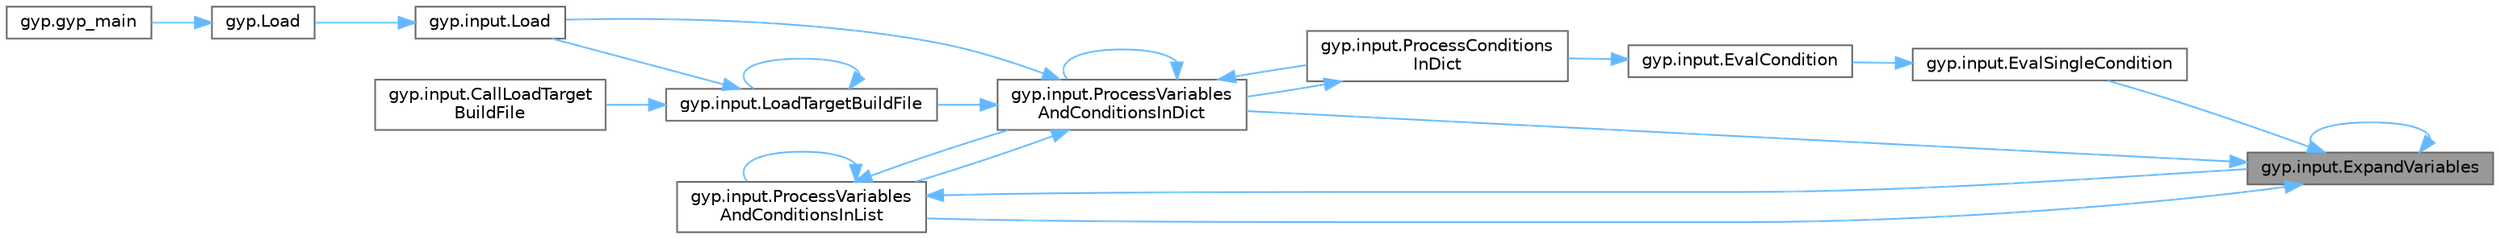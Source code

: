 digraph "gyp.input.ExpandVariables"
{
 // LATEX_PDF_SIZE
  bgcolor="transparent";
  edge [fontname=Helvetica,fontsize=10,labelfontname=Helvetica,labelfontsize=10];
  node [fontname=Helvetica,fontsize=10,shape=box,height=0.2,width=0.4];
  rankdir="RL";
  Node1 [id="Node000001",label="gyp.input.ExpandVariables",height=0.2,width=0.4,color="gray40", fillcolor="grey60", style="filled", fontcolor="black",tooltip=" "];
  Node1 -> Node2 [id="edge41_Node000001_Node000002",dir="back",color="steelblue1",style="solid",tooltip=" "];
  Node2 [id="Node000002",label="gyp.input.EvalSingleCondition",height=0.2,width=0.4,color="grey40", fillcolor="white", style="filled",URL="$namespacegyp_1_1input.html#a6e5ae1ee740658967284d9b066103301",tooltip=" "];
  Node2 -> Node3 [id="edge42_Node000002_Node000003",dir="back",color="steelblue1",style="solid",tooltip=" "];
  Node3 [id="Node000003",label="gyp.input.EvalCondition",height=0.2,width=0.4,color="grey40", fillcolor="white", style="filled",URL="$namespacegyp_1_1input.html#a45cb1ad5ab2c335c25578dd840ea9b37",tooltip=" "];
  Node3 -> Node4 [id="edge43_Node000003_Node000004",dir="back",color="steelblue1",style="solid",tooltip=" "];
  Node4 [id="Node000004",label="gyp.input.ProcessConditions\lInDict",height=0.2,width=0.4,color="grey40", fillcolor="white", style="filled",URL="$namespacegyp_1_1input.html#ae8e415a4784b37bae55b0d6660d956ee",tooltip=" "];
  Node4 -> Node5 [id="edge44_Node000004_Node000005",dir="back",color="steelblue1",style="solid",tooltip=" "];
  Node5 [id="Node000005",label="gyp.input.ProcessVariables\lAndConditionsInDict",height=0.2,width=0.4,color="grey40", fillcolor="white", style="filled",URL="$namespacegyp_1_1input.html#a320a7bb6191244f384cafe414b535bce",tooltip=" "];
  Node5 -> Node6 [id="edge45_Node000005_Node000006",dir="back",color="steelblue1",style="solid",tooltip=" "];
  Node6 [id="Node000006",label="gyp.input.Load",height=0.2,width=0.4,color="grey40", fillcolor="white", style="filled",URL="$namespacegyp_1_1input.html#ad90e79d4281c183f60968ae564a1a8b7",tooltip=" "];
  Node6 -> Node7 [id="edge46_Node000006_Node000007",dir="back",color="steelblue1",style="solid",tooltip=" "];
  Node7 [id="Node000007",label="gyp.Load",height=0.2,width=0.4,color="grey40", fillcolor="white", style="filled",URL="$namespacegyp.html#a0bc64fed18f77300277d691e72844798",tooltip=" "];
  Node7 -> Node8 [id="edge47_Node000007_Node000008",dir="back",color="steelblue1",style="solid",tooltip=" "];
  Node8 [id="Node000008",label="gyp.gyp_main",height=0.2,width=0.4,color="grey40", fillcolor="white", style="filled",URL="$namespacegyp.html#ad232b957228659b1c62ea8bb0e317901",tooltip=" "];
  Node5 -> Node9 [id="edge48_Node000005_Node000009",dir="back",color="steelblue1",style="solid",tooltip=" "];
  Node9 [id="Node000009",label="gyp.input.LoadTargetBuildFile",height=0.2,width=0.4,color="grey40", fillcolor="white", style="filled",URL="$namespacegyp_1_1input.html#a38b92f970d0c3fd3dc46270551165908",tooltip=" "];
  Node9 -> Node10 [id="edge49_Node000009_Node000010",dir="back",color="steelblue1",style="solid",tooltip=" "];
  Node10 [id="Node000010",label="gyp.input.CallLoadTarget\lBuildFile",height=0.2,width=0.4,color="grey40", fillcolor="white", style="filled",URL="$namespacegyp_1_1input.html#abda17efe6ce93f08fa61eb5d58b9ef22",tooltip=" "];
  Node9 -> Node6 [id="edge50_Node000009_Node000006",dir="back",color="steelblue1",style="solid",tooltip=" "];
  Node9 -> Node9 [id="edge51_Node000009_Node000009",dir="back",color="steelblue1",style="solid",tooltip=" "];
  Node5 -> Node4 [id="edge52_Node000005_Node000004",dir="back",color="steelblue1",style="solid",tooltip=" "];
  Node5 -> Node5 [id="edge53_Node000005_Node000005",dir="back",color="steelblue1",style="solid",tooltip=" "];
  Node5 -> Node11 [id="edge54_Node000005_Node000011",dir="back",color="steelblue1",style="solid",tooltip=" "];
  Node11 [id="Node000011",label="gyp.input.ProcessVariables\lAndConditionsInList",height=0.2,width=0.4,color="grey40", fillcolor="white", style="filled",URL="$namespacegyp_1_1input.html#a87eefb82a85e2ad2143a865f42458f50",tooltip=" "];
  Node11 -> Node1 [id="edge55_Node000011_Node000001",dir="back",color="steelblue1",style="solid",tooltip=" "];
  Node11 -> Node5 [id="edge56_Node000011_Node000005",dir="back",color="steelblue1",style="solid",tooltip=" "];
  Node11 -> Node11 [id="edge57_Node000011_Node000011",dir="back",color="steelblue1",style="solid",tooltip=" "];
  Node1 -> Node1 [id="edge58_Node000001_Node000001",dir="back",color="steelblue1",style="solid",tooltip=" "];
  Node1 -> Node5 [id="edge59_Node000001_Node000005",dir="back",color="steelblue1",style="solid",tooltip=" "];
  Node1 -> Node11 [id="edge60_Node000001_Node000011",dir="back",color="steelblue1",style="solid",tooltip=" "];
}
